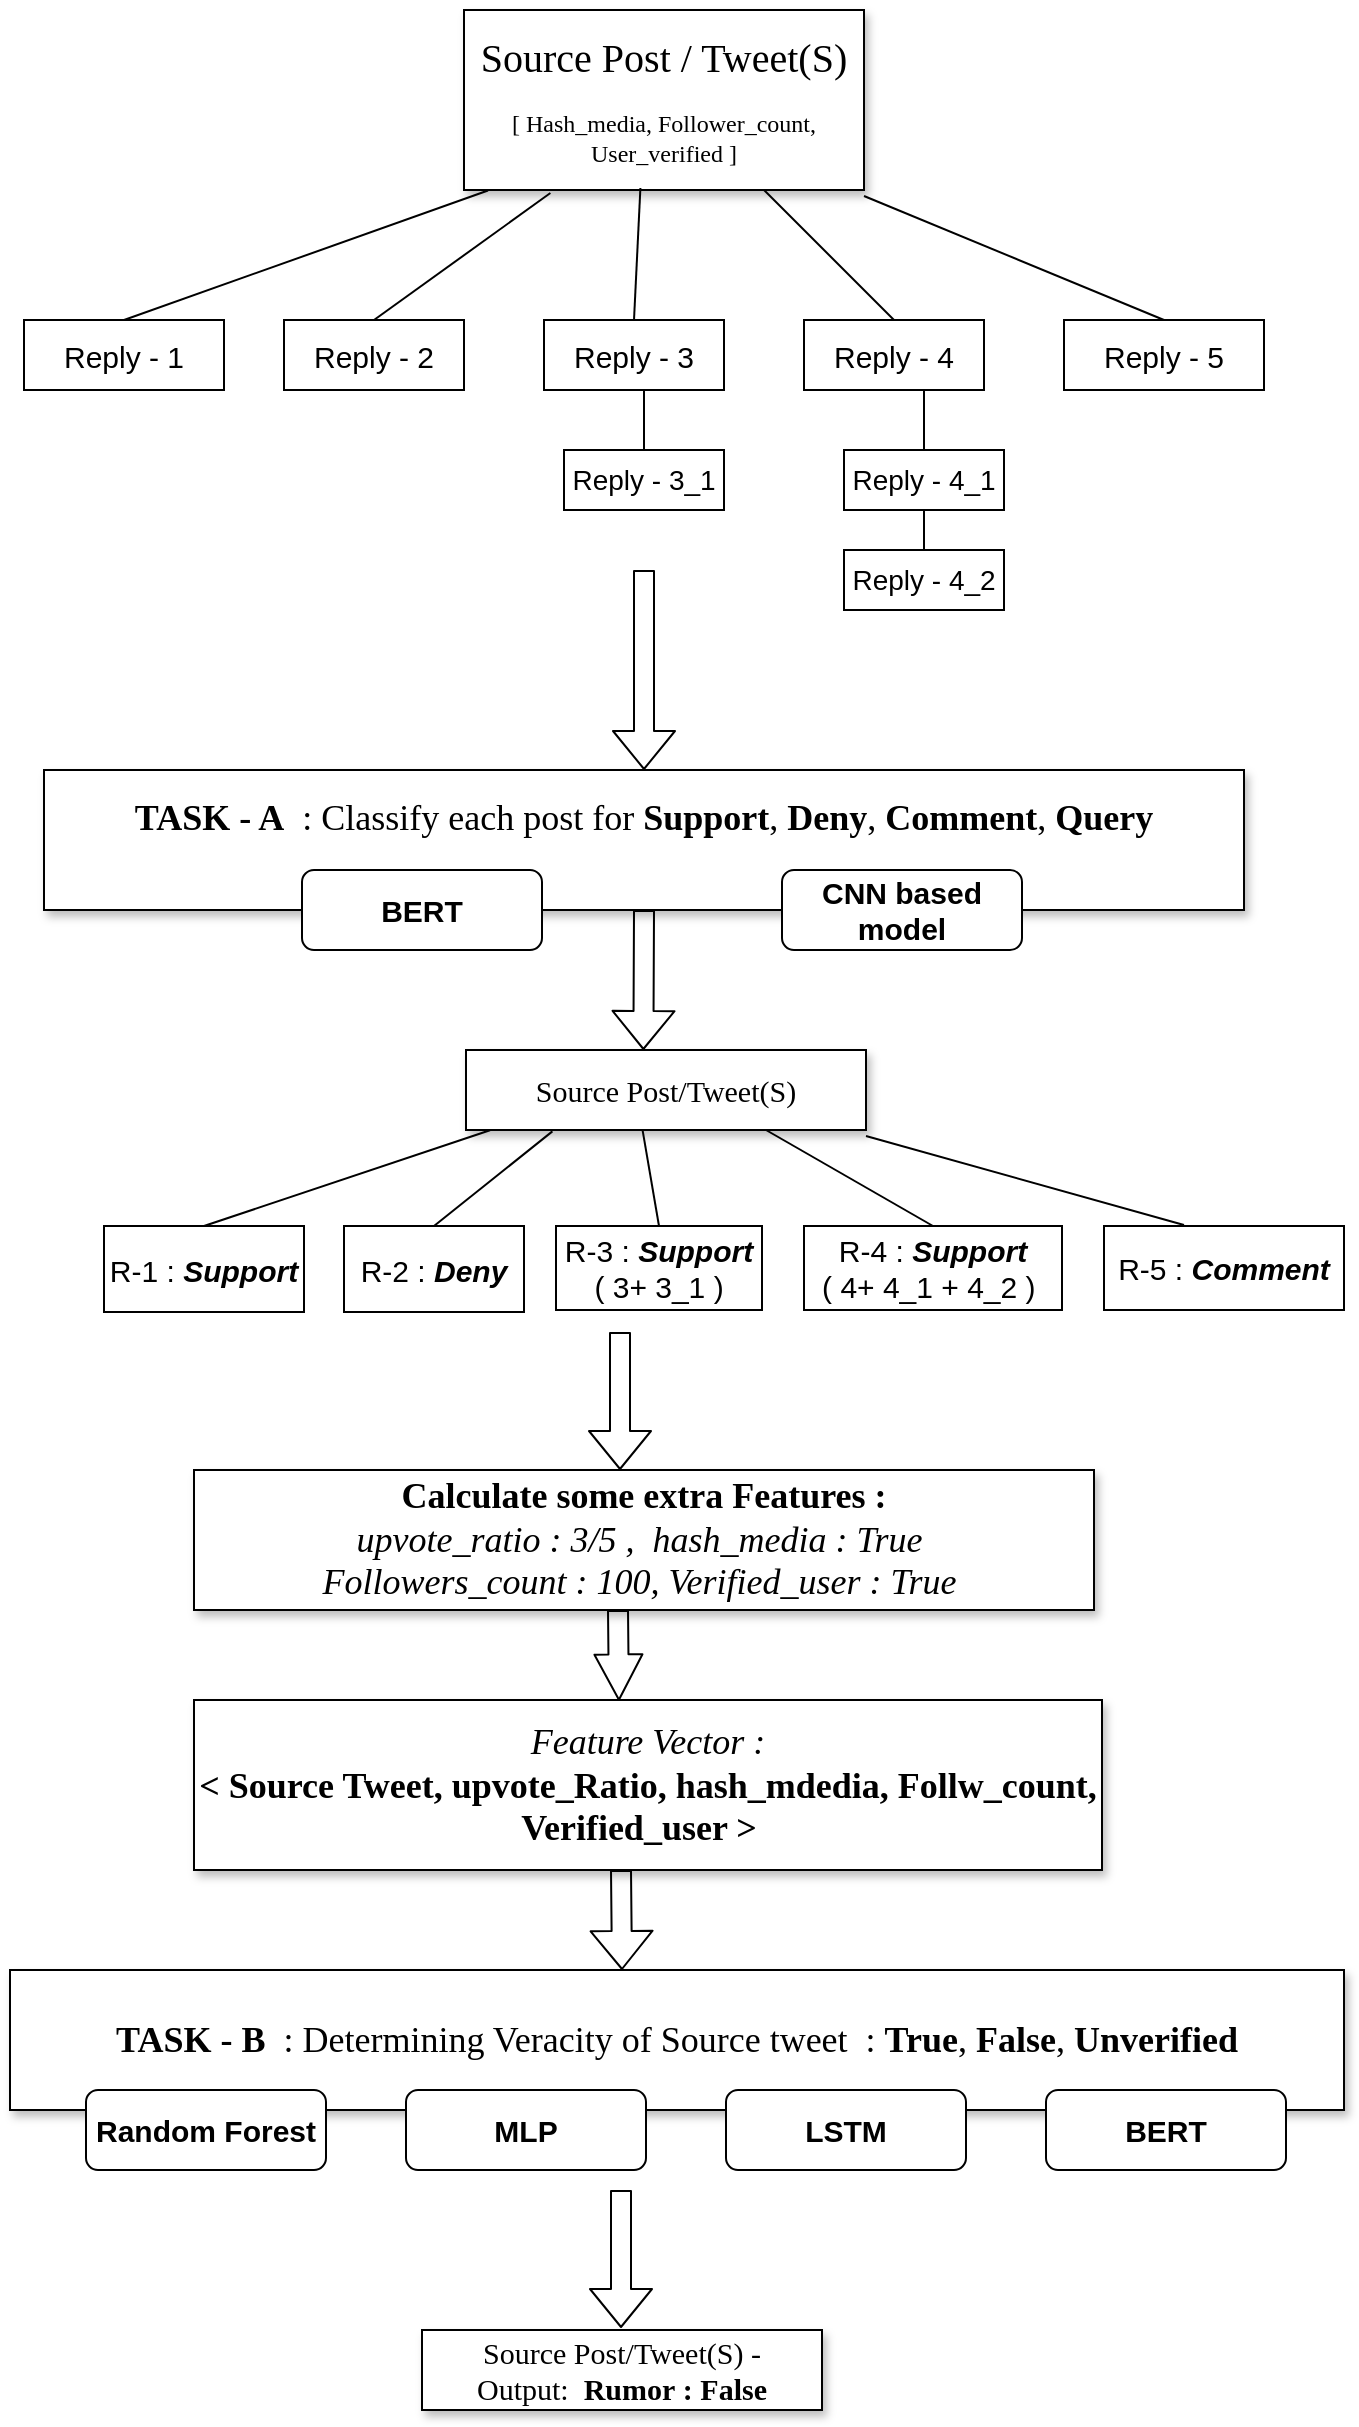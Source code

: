 <mxfile version="12.2.3" type="device" pages="1"><diagram name="Page-1" id="edf60f1a-56cd-e834-aa8a-f176f3a09ee4"><mxGraphModel dx="1805" dy="929" grid="1" gridSize="10" guides="1" tooltips="1" connect="1" arrows="1" fold="1" page="1" pageScale="1" pageWidth="1100" pageHeight="850" background="#ffffff" math="0" shadow="0"><root><mxCell id="0"/><mxCell id="1" parent="0"/><mxCell id="fjcX3ZupMl34JAnJLfVb-1" value="&lt;font style=&quot;font-size: 12px&quot;&gt;&lt;font style=&quot;font-size: 20px&quot;&gt;Source Post / Tweet(S)&lt;br&gt;&lt;/font&gt;&lt;br&gt;[ Hash_media, Follower_count, User_verified ]&lt;br&gt;&lt;/font&gt;" style="rounded=0;whiteSpace=wrap;html=1;shadow=1;labelBackgroundColor=none;strokeWidth=1;fontFamily=Verdana;fontSize=8;align=center;" parent="1" vertex="1"><mxGeometry x="961" y="100" width="200" height="90" as="geometry"/></mxCell><mxCell id="fjcX3ZupMl34JAnJLfVb-5" value="&lt;font style=&quot;font-size: 15px;&quot;&gt;Reply - 1&lt;/font&gt;" style="rounded=0;whiteSpace=wrap;html=1;fontSize=15;" parent="1" vertex="1"><mxGeometry x="741" y="255" width="100" height="35" as="geometry"/></mxCell><mxCell id="fjcX3ZupMl34JAnJLfVb-6" value="&lt;font style=&quot;font-size: 15px;&quot;&gt;Reply - 2&lt;/font&gt;" style="rounded=0;whiteSpace=wrap;html=1;fontSize=15;" parent="1" vertex="1"><mxGeometry x="871" y="255" width="90" height="35" as="geometry"/></mxCell><mxCell id="fjcX3ZupMl34JAnJLfVb-36" style="edgeStyle=orthogonalEdgeStyle;rounded=0;orthogonalLoop=1;jettySize=auto;html=1;exitX=0.5;exitY=1;exitDx=0;exitDy=0;entryX=0.5;entryY=0;entryDx=0;entryDy=0;endArrow=none;endFill=0;" parent="1" source="fjcX3ZupMl34JAnJLfVb-7" target="fjcX3ZupMl34JAnJLfVb-11" edge="1"><mxGeometry relative="1" as="geometry"/></mxCell><mxCell id="fjcX3ZupMl34JAnJLfVb-7" value="&lt;font style=&quot;font-size: 15px;&quot;&gt;Reply - 3&lt;/font&gt;" style="rounded=0;whiteSpace=wrap;html=1;fontSize=15;" parent="1" vertex="1"><mxGeometry x="1001" y="255" width="90" height="35" as="geometry"/></mxCell><mxCell id="fjcX3ZupMl34JAnJLfVb-35" style="edgeStyle=orthogonalEdgeStyle;rounded=0;orthogonalLoop=1;jettySize=auto;html=1;exitX=0.5;exitY=1;exitDx=0;exitDy=0;entryX=0.5;entryY=0;entryDx=0;entryDy=0;endArrow=none;endFill=0;" parent="1" source="fjcX3ZupMl34JAnJLfVb-10" target="fjcX3ZupMl34JAnJLfVb-12" edge="1"><mxGeometry relative="1" as="geometry"/></mxCell><mxCell id="fjcX3ZupMl34JAnJLfVb-10" value="&lt;font style=&quot;font-size: 15px;&quot;&gt;Reply - 4&lt;/font&gt;" style="rounded=0;whiteSpace=wrap;html=1;fontSize=15;" parent="1" vertex="1"><mxGeometry x="1131" y="255" width="90" height="35" as="geometry"/></mxCell><mxCell id="fjcX3ZupMl34JAnJLfVb-11" value="&lt;font style=&quot;font-size: 14px&quot;&gt;Reply - 3_1&lt;/font&gt;" style="rounded=0;whiteSpace=wrap;html=1;" parent="1" vertex="1"><mxGeometry x="1011" y="320" width="80" height="30" as="geometry"/></mxCell><mxCell id="fjcX3ZupMl34JAnJLfVb-25" style="edgeStyle=orthogonalEdgeStyle;rounded=0;orthogonalLoop=1;jettySize=auto;html=1;exitX=0.5;exitY=1;exitDx=0;exitDy=0;entryX=0.5;entryY=0;entryDx=0;entryDy=0;endArrow=none;endFill=0;" parent="1" source="fjcX3ZupMl34JAnJLfVb-12" target="fjcX3ZupMl34JAnJLfVb-16" edge="1"><mxGeometry relative="1" as="geometry"/></mxCell><mxCell id="fjcX3ZupMl34JAnJLfVb-12" value="&lt;font style=&quot;font-size: 14px&quot;&gt;Reply - 4_1&lt;/font&gt;" style="rounded=0;whiteSpace=wrap;html=1;" parent="1" vertex="1"><mxGeometry x="1151" y="320" width="80" height="30" as="geometry"/></mxCell><mxCell id="fjcX3ZupMl34JAnJLfVb-13" value="&lt;font style=&quot;font-size: 15px;&quot;&gt;Reply - 5&lt;/font&gt;" style="rounded=0;whiteSpace=wrap;html=1;fontSize=15;" parent="1" vertex="1"><mxGeometry x="1261" y="255" width="100" height="35" as="geometry"/></mxCell><mxCell id="fjcX3ZupMl34JAnJLfVb-16" value="&lt;font style=&quot;font-size: 14px&quot;&gt;Reply - 4_2&lt;/font&gt;" style="rounded=0;whiteSpace=wrap;html=1;" parent="1" vertex="1"><mxGeometry x="1151" y="370" width="80" height="30" as="geometry"/></mxCell><mxCell id="fjcX3ZupMl34JAnJLfVb-17" value="" style="endArrow=none;html=1;entryX=0.06;entryY=1.003;entryDx=0;entryDy=0;entryPerimeter=0;exitX=0.5;exitY=0;exitDx=0;exitDy=0;" parent="1" source="fjcX3ZupMl34JAnJLfVb-5" target="fjcX3ZupMl34JAnJLfVb-1" edge="1"><mxGeometry width="50" height="50" relative="1" as="geometry"><mxPoint x="901" y="440" as="sourcePoint"/><mxPoint x="951" y="390" as="targetPoint"/></mxGeometry></mxCell><mxCell id="fjcX3ZupMl34JAnJLfVb-18" value="" style="endArrow=none;html=1;entryX=0.216;entryY=1.017;entryDx=0;entryDy=0;entryPerimeter=0;exitX=0.5;exitY=0;exitDx=0;exitDy=0;" parent="1" source="fjcX3ZupMl34JAnJLfVb-6" target="fjcX3ZupMl34JAnJLfVb-1" edge="1"><mxGeometry width="50" height="50" relative="1" as="geometry"><mxPoint x="801" y="265" as="sourcePoint"/><mxPoint x="983" y="200.27" as="targetPoint"/></mxGeometry></mxCell><mxCell id="fjcX3ZupMl34JAnJLfVb-19" value="" style="endArrow=none;html=1;entryX=0.441;entryY=0.989;entryDx=0;entryDy=0;entryPerimeter=0;exitX=0.5;exitY=0;exitDx=0;exitDy=0;" parent="1" source="fjcX3ZupMl34JAnJLfVb-7" target="fjcX3ZupMl34JAnJLfVb-1" edge="1"><mxGeometry width="50" height="50" relative="1" as="geometry"><mxPoint x="931" y="265" as="sourcePoint"/><mxPoint x="1014.2" y="201.53" as="targetPoint"/></mxGeometry></mxCell><mxCell id="fjcX3ZupMl34JAnJLfVb-20" value="" style="endArrow=none;html=1;entryX=0.75;entryY=1;entryDx=0;entryDy=0;exitX=0.5;exitY=0;exitDx=0;exitDy=0;" parent="1" source="fjcX3ZupMl34JAnJLfVb-10" target="fjcX3ZupMl34JAnJLfVb-1" edge="1"><mxGeometry width="50" height="50" relative="1" as="geometry"><mxPoint x="1061" y="265" as="sourcePoint"/><mxPoint x="1059.2" y="199.01" as="targetPoint"/></mxGeometry></mxCell><mxCell id="fjcX3ZupMl34JAnJLfVb-23" value="" style="endArrow=none;html=1;exitX=0.5;exitY=0;exitDx=0;exitDy=0;" parent="1" source="fjcX3ZupMl34JAnJLfVb-13" edge="1"><mxGeometry width="50" height="50" relative="1" as="geometry"><mxPoint x="1191" y="265" as="sourcePoint"/><mxPoint x="1161" y="193" as="targetPoint"/></mxGeometry></mxCell><mxCell id="fjcX3ZupMl34JAnJLfVb-33" value="&lt;font style=&quot;font-size: 18px&quot;&gt;&lt;b&gt;TASK - A&lt;/b&gt;&amp;nbsp; : Classify each post for &lt;b&gt;Support&lt;/b&gt;, &lt;b&gt;Deny&lt;/b&gt;, &lt;b&gt;Comment&lt;/b&gt;, &lt;b&gt;Query&lt;br&gt;&lt;/b&gt;&lt;br&gt;&lt;/font&gt;" style="rounded=0;whiteSpace=wrap;html=1;shadow=1;labelBackgroundColor=none;strokeWidth=1;fontFamily=Verdana;fontSize=8;align=center;" parent="1" vertex="1"><mxGeometry x="751" y="480" width="600" height="70" as="geometry"/></mxCell><mxCell id="fjcX3ZupMl34JAnJLfVb-34" value="" style="shape=flexArrow;endArrow=classic;html=1;" parent="1" target="fjcX3ZupMl34JAnJLfVb-33" edge="1"><mxGeometry width="50" height="50" relative="1" as="geometry"><mxPoint x="1051" y="380" as="sourcePoint"/><mxPoint x="880" y="380" as="targetPoint"/></mxGeometry></mxCell><mxCell id="fjcX3ZupMl34JAnJLfVb-37" value="&lt;font style=&quot;font-size: 15px&quot;&gt;Source Post/Tweet(S)&lt;br style=&quot;font-size: 15px;&quot;&gt;&lt;/font&gt;" style="rounded=0;whiteSpace=wrap;html=1;shadow=1;labelBackgroundColor=none;strokeWidth=1;fontFamily=Verdana;fontSize=15;align=center;" parent="1" vertex="1"><mxGeometry x="962" y="620" width="200" height="40" as="geometry"/></mxCell><mxCell id="fjcX3ZupMl34JAnJLfVb-38" value="&lt;font style=&quot;font-size: 15px;&quot;&gt;R-1 : &lt;i style=&quot;font-size: 15px;&quot;&gt;&lt;b style=&quot;font-size: 15px;&quot;&gt;Support&lt;/b&gt;&lt;/i&gt;&lt;/font&gt;" style="rounded=0;whiteSpace=wrap;html=1;fontSize=15;" parent="1" vertex="1"><mxGeometry x="781" y="708" width="100" height="43" as="geometry"/></mxCell><mxCell id="fjcX3ZupMl34JAnJLfVb-39" value="&lt;font style=&quot;font-size: 15px;&quot;&gt;R-2 : &lt;i style=&quot;font-size: 15px;&quot;&gt;&lt;b style=&quot;font-size: 15px;&quot;&gt;Deny&lt;/b&gt;&lt;/i&gt;&lt;/font&gt;" style="rounded=0;whiteSpace=wrap;html=1;fontSize=15;" parent="1" vertex="1"><mxGeometry x="901" y="708" width="90" height="43" as="geometry"/></mxCell><mxCell id="fjcX3ZupMl34JAnJLfVb-41" value="&lt;font style=&quot;font-size: 15px&quot;&gt;R-3 : &lt;i style=&quot;font-size: 15px&quot;&gt;&lt;b style=&quot;font-size: 15px&quot;&gt;Support&lt;/b&gt;&lt;/i&gt;&lt;br style=&quot;font-size: 15px&quot;&gt;( 3+ 3_1 )&lt;br style=&quot;font-size: 15px&quot;&gt;&lt;/font&gt;" style="rounded=0;whiteSpace=wrap;html=1;fontSize=15;" parent="1" vertex="1"><mxGeometry x="1007" y="708" width="103" height="42" as="geometry"/></mxCell><mxCell id="fjcX3ZupMl34JAnJLfVb-43" value="&lt;font style=&quot;font-size: 15px&quot;&gt;R-4 : &lt;i style=&quot;font-size: 15px&quot;&gt;&lt;b style=&quot;font-size: 15px&quot;&gt;Support&lt;/b&gt;&lt;/i&gt;&lt;br style=&quot;font-size: 15px&quot;&gt;( 4+ 4_1 + 4_2 )&amp;nbsp;&lt;br style=&quot;font-size: 15px&quot;&gt;&lt;/font&gt;" style="rounded=0;whiteSpace=wrap;html=1;fontSize=15;" parent="1" vertex="1"><mxGeometry x="1131" y="708" width="129" height="42" as="geometry"/></mxCell><mxCell id="fjcX3ZupMl34JAnJLfVb-47" value="&lt;font style=&quot;font-size: 15px;&quot;&gt;R-5 : &lt;i style=&quot;font-size: 15px;&quot;&gt;&lt;b style=&quot;font-size: 15px;&quot;&gt;Comment&lt;/b&gt;&lt;/i&gt;&lt;/font&gt;" style="rounded=0;whiteSpace=wrap;html=1;fontSize=15;" parent="1" vertex="1"><mxGeometry x="1281" y="708" width="120" height="42" as="geometry"/></mxCell><mxCell id="fjcX3ZupMl34JAnJLfVb-49" value="" style="endArrow=none;html=1;entryX=0.06;entryY=1.003;entryDx=0;entryDy=0;entryPerimeter=0;exitX=0.5;exitY=0;exitDx=0;exitDy=0;" parent="1" source="fjcX3ZupMl34JAnJLfVb-38" target="fjcX3ZupMl34JAnJLfVb-37" edge="1"><mxGeometry width="50" height="50" relative="1" as="geometry"><mxPoint x="902" y="910" as="sourcePoint"/><mxPoint x="952" y="860" as="targetPoint"/></mxGeometry></mxCell><mxCell id="fjcX3ZupMl34JAnJLfVb-50" value="" style="endArrow=none;html=1;entryX=0.216;entryY=1.017;entryDx=0;entryDy=0;entryPerimeter=0;exitX=0.5;exitY=0;exitDx=0;exitDy=0;" parent="1" source="fjcX3ZupMl34JAnJLfVb-39" target="fjcX3ZupMl34JAnJLfVb-37" edge="1"><mxGeometry width="50" height="50" relative="1" as="geometry"><mxPoint x="802" y="735" as="sourcePoint"/><mxPoint x="984" y="670.27" as="targetPoint"/></mxGeometry></mxCell><mxCell id="fjcX3ZupMl34JAnJLfVb-51" value="" style="endArrow=none;html=1;entryX=0.441;entryY=0.989;entryDx=0;entryDy=0;entryPerimeter=0;exitX=0.5;exitY=0;exitDx=0;exitDy=0;" parent="1" source="fjcX3ZupMl34JAnJLfVb-41" target="fjcX3ZupMl34JAnJLfVb-37" edge="1"><mxGeometry width="50" height="50" relative="1" as="geometry"><mxPoint x="932" y="735" as="sourcePoint"/><mxPoint x="1015.2" y="671.53" as="targetPoint"/></mxGeometry></mxCell><mxCell id="fjcX3ZupMl34JAnJLfVb-52" value="" style="endArrow=none;html=1;entryX=0.75;entryY=1;entryDx=0;entryDy=0;exitX=0.5;exitY=0;exitDx=0;exitDy=0;" parent="1" source="fjcX3ZupMl34JAnJLfVb-43" target="fjcX3ZupMl34JAnJLfVb-37" edge="1"><mxGeometry width="50" height="50" relative="1" as="geometry"><mxPoint x="1062" y="735" as="sourcePoint"/><mxPoint x="1060.2" y="669.01" as="targetPoint"/></mxGeometry></mxCell><mxCell id="fjcX3ZupMl34JAnJLfVb-53" value="" style="endArrow=none;html=1;exitX=0.5;exitY=0;exitDx=0;exitDy=0;" parent="1" edge="1"><mxGeometry width="50" height="50" relative="1" as="geometry"><mxPoint x="1321" y="707.5" as="sourcePoint"/><mxPoint x="1162" y="663" as="targetPoint"/></mxGeometry></mxCell><mxCell id="fjcX3ZupMl34JAnJLfVb-54" value="" style="shape=flexArrow;endArrow=classic;html=1;exitX=0.5;exitY=1;exitDx=0;exitDy=0;" parent="1" source="fjcX3ZupMl34JAnJLfVb-33" edge="1"><mxGeometry width="50" height="50" relative="1" as="geometry"><mxPoint x="1050.5" y="560" as="sourcePoint"/><mxPoint x="1050.696" y="620" as="targetPoint"/></mxGeometry></mxCell><mxCell id="fjcX3ZupMl34JAnJLfVb-58" value="" style="shape=flexArrow;endArrow=classic;html=1;" parent="1" edge="1"><mxGeometry width="50" height="50" relative="1" as="geometry"><mxPoint x="1039" y="761" as="sourcePoint"/><mxPoint x="1039" y="830" as="targetPoint"/></mxGeometry></mxCell><mxCell id="fjcX3ZupMl34JAnJLfVb-59" value="&lt;b&gt;&lt;font style=&quot;font-size: 15px&quot;&gt;BERT&lt;/font&gt;&lt;/b&gt;" style="rounded=1;whiteSpace=wrap;html=1;" parent="1" vertex="1"><mxGeometry x="880" y="530" width="120" height="40" as="geometry"/></mxCell><mxCell id="fjcX3ZupMl34JAnJLfVb-60" value="&lt;b&gt;&lt;font style=&quot;font-size: 15px&quot;&gt;CNN based model&lt;/font&gt;&lt;/b&gt;" style="rounded=1;whiteSpace=wrap;html=1;" parent="1" vertex="1"><mxGeometry x="1120" y="530" width="120" height="40" as="geometry"/></mxCell><mxCell id="fjcX3ZupMl34JAnJLfVb-61" value="&lt;font style=&quot;font-size: 18px&quot;&gt;&lt;b&gt;Calculate some extra Features : &lt;/b&gt;&lt;br&gt;&lt;i&gt;upvote_ratio : 3/5&amp;nbsp;,&amp;nbsp; hash_media : True&amp;nbsp;&lt;br&gt;Followers_count : 100&lt;/i&gt;&lt;i&gt;, Verified_user : True&amp;nbsp;&lt;/i&gt;&lt;br&gt;&lt;/font&gt;" style="rounded=0;whiteSpace=wrap;html=1;shadow=1;labelBackgroundColor=none;strokeWidth=1;fontFamily=Verdana;fontSize=8;align=center;" parent="1" vertex="1"><mxGeometry x="826" y="830" width="450" height="70" as="geometry"/></mxCell><mxCell id="fjcX3ZupMl34JAnJLfVb-62" value="&lt;font style=&quot;font-size: 18px&quot;&gt;&lt;i&gt;Feature Vector : &lt;/i&gt;&lt;br&gt;&lt;b&gt;&amp;lt; Source Tweet, upvote_Ratio, hash_mdedia, Follw_count, Verified_user &amp;gt;&amp;nbsp;&amp;nbsp;&lt;/b&gt;&lt;br&gt;&lt;/font&gt;" style="rounded=0;whiteSpace=wrap;html=1;shadow=1;labelBackgroundColor=none;strokeWidth=1;fontFamily=Verdana;fontSize=8;align=center;" parent="1" vertex="1"><mxGeometry x="826" y="945" width="454" height="85" as="geometry"/></mxCell><mxCell id="fjcX3ZupMl34JAnJLfVb-63" value="" style="shape=flexArrow;endArrow=classic;html=1;endWidth=13;endSize=7.21;entryX=0.468;entryY=0.004;entryDx=0;entryDy=0;entryPerimeter=0;" parent="1" target="fjcX3ZupMl34JAnJLfVb-62" edge="1"><mxGeometry width="50" height="50" relative="1" as="geometry"><mxPoint x="1038" y="900" as="sourcePoint"/><mxPoint x="1036" y="940" as="targetPoint"/></mxGeometry></mxCell><mxCell id="fjcX3ZupMl34JAnJLfVb-64" value="&lt;font style=&quot;font-size: 18px&quot;&gt;&lt;b&gt;TASK - B&lt;/b&gt;&amp;nbsp; : Determining Veracity of Source tweet&amp;nbsp; : &lt;b&gt;True&lt;/b&gt;, &lt;b&gt;False&lt;/b&gt;, &lt;b&gt;Unverified&lt;/b&gt;&lt;br&gt;&lt;/font&gt;" style="rounded=0;whiteSpace=wrap;html=1;shadow=1;labelBackgroundColor=none;strokeWidth=1;fontFamily=Verdana;fontSize=8;align=center;" parent="1" vertex="1"><mxGeometry x="734" y="1080" width="667" height="70" as="geometry"/></mxCell><mxCell id="fjcX3ZupMl34JAnJLfVb-65" value="" style="shape=flexArrow;endArrow=classic;html=1;" parent="1" edge="1"><mxGeometry width="50" height="50" relative="1" as="geometry"><mxPoint x="1039.5" y="1030" as="sourcePoint"/><mxPoint x="1040" y="1080" as="targetPoint"/></mxGeometry></mxCell><mxCell id="TzBwoSMwwS9c83oqvTMh-1" value="&lt;b&gt;&lt;font style=&quot;font-size: 15px&quot;&gt;Random Forest&lt;/font&gt;&lt;/b&gt;&lt;b&gt;&lt;font style=&quot;font-size: 15px&quot;&gt;&lt;br&gt;&lt;/font&gt;&lt;/b&gt;" style="rounded=1;whiteSpace=wrap;html=1;" vertex="1" parent="1"><mxGeometry x="772" y="1140" width="120" height="40" as="geometry"/></mxCell><mxCell id="TzBwoSMwwS9c83oqvTMh-2" value="&lt;b&gt;&lt;font style=&quot;font-size: 15px&quot;&gt;MLP&lt;/font&gt;&lt;/b&gt;" style="rounded=1;whiteSpace=wrap;html=1;" vertex="1" parent="1"><mxGeometry x="932" y="1140" width="120" height="40" as="geometry"/></mxCell><mxCell id="TzBwoSMwwS9c83oqvTMh-3" value="&lt;b style=&quot;white-space: normal&quot;&gt;&lt;font style=&quot;font-size: 15px&quot;&gt;LSTM&lt;/font&gt;&lt;/b&gt;" style="rounded=1;whiteSpace=wrap;html=1;" vertex="1" parent="1"><mxGeometry x="1092" y="1140" width="120" height="40" as="geometry"/></mxCell><mxCell id="TzBwoSMwwS9c83oqvTMh-4" value="&lt;span style=&quot;font-size: 15px&quot;&gt;&lt;b&gt;BERT&lt;/b&gt;&lt;/span&gt;" style="rounded=1;whiteSpace=wrap;html=1;" vertex="1" parent="1"><mxGeometry x="1252" y="1140" width="120" height="40" as="geometry"/></mxCell><mxCell id="TzBwoSMwwS9c83oqvTMh-5" value="" style="shape=flexArrow;endArrow=classic;html=1;" edge="1" parent="1"><mxGeometry width="50" height="50" relative="1" as="geometry"><mxPoint x="1039.5" y="1190" as="sourcePoint"/><mxPoint x="1039.5" y="1259" as="targetPoint"/></mxGeometry></mxCell><mxCell id="TzBwoSMwwS9c83oqvTMh-6" value="&lt;font&gt;Source Post/Tweet(S) - &lt;br&gt;Output:&amp;nbsp;&amp;nbsp;&lt;b&gt;Rumor&lt;/b&gt;&lt;b style=&quot;font-size: 15px&quot;&gt;&amp;nbsp;: False&lt;/b&gt;&lt;br style=&quot;font-size: 15px&quot;&gt;&lt;/font&gt;" style="rounded=0;whiteSpace=wrap;html=1;shadow=1;labelBackgroundColor=none;strokeWidth=1;fontFamily=Verdana;fontSize=15;align=center;" vertex="1" parent="1"><mxGeometry x="940" y="1260" width="200" height="40" as="geometry"/></mxCell></root></mxGraphModel></diagram></mxfile>